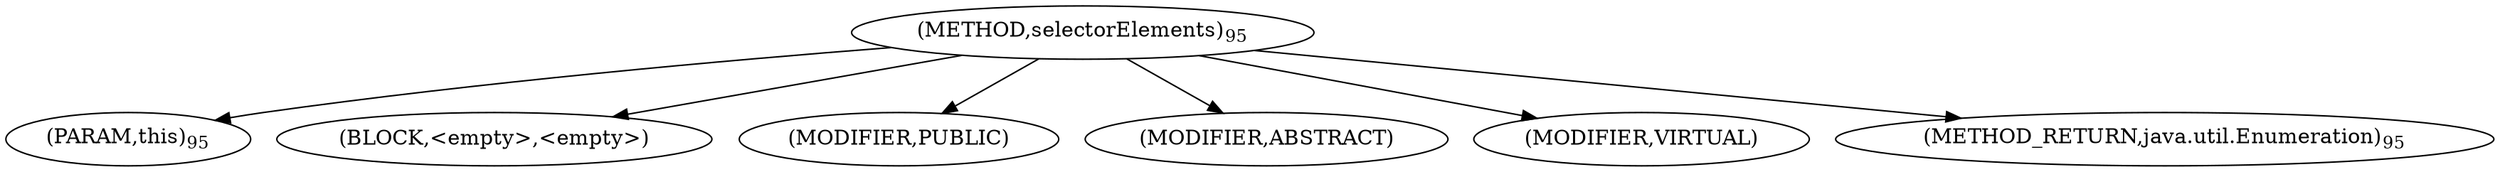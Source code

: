 digraph "selectorElements" {  
"51" [label = <(METHOD,selectorElements)<SUB>95</SUB>> ]
"52" [label = <(PARAM,this)<SUB>95</SUB>> ]
"53" [label = <(BLOCK,&lt;empty&gt;,&lt;empty&gt;)> ]
"54" [label = <(MODIFIER,PUBLIC)> ]
"55" [label = <(MODIFIER,ABSTRACT)> ]
"56" [label = <(MODIFIER,VIRTUAL)> ]
"57" [label = <(METHOD_RETURN,java.util.Enumeration)<SUB>95</SUB>> ]
  "51" -> "52" 
  "51" -> "53" 
  "51" -> "54" 
  "51" -> "55" 
  "51" -> "56" 
  "51" -> "57" 
}
